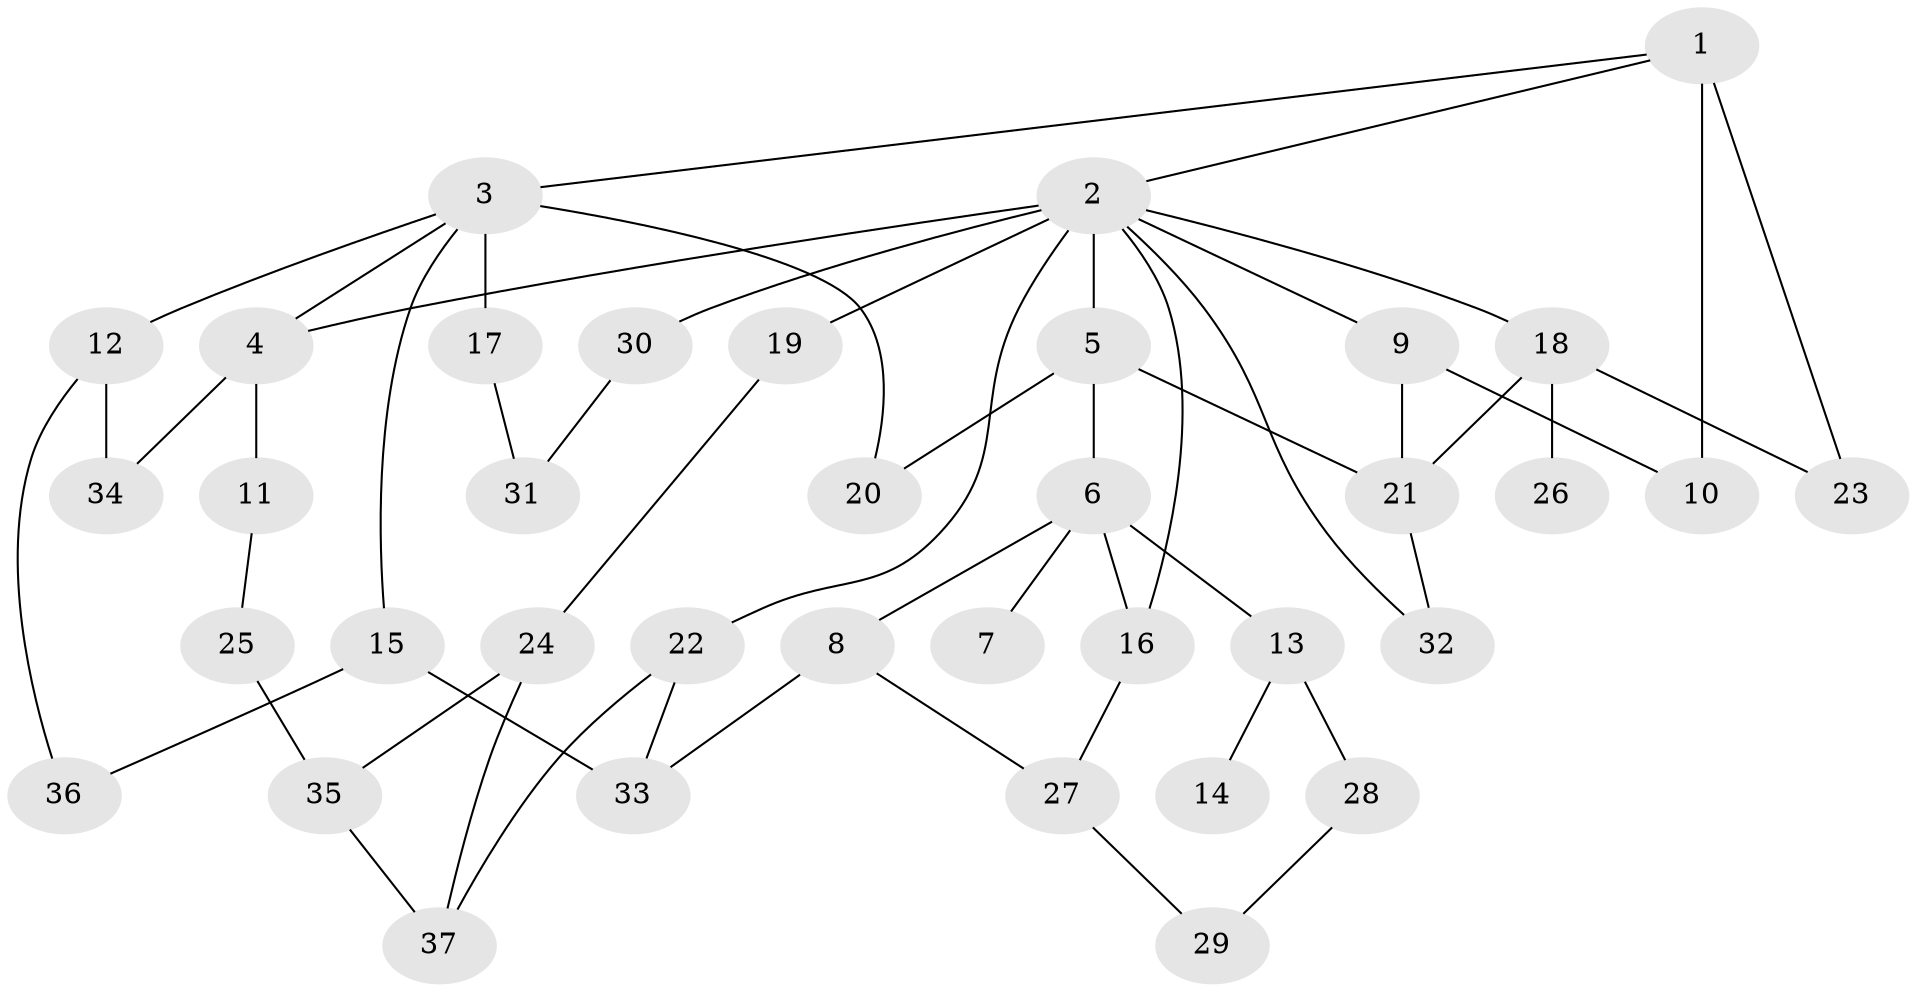 // original degree distribution, {4: 0.12222222222222222, 7: 0.022222222222222223, 8: 0.011111111111111112, 3: 0.23333333333333334, 6: 0.022222222222222223, 2: 0.28888888888888886, 1: 0.2777777777777778, 5: 0.022222222222222223}
// Generated by graph-tools (version 1.1) at 2025/48/03/04/25 22:48:58]
// undirected, 37 vertices, 54 edges
graph export_dot {
  node [color=gray90,style=filled];
  1;
  2;
  3;
  4;
  5;
  6;
  7;
  8;
  9;
  10;
  11;
  12;
  13;
  14;
  15;
  16;
  17;
  18;
  19;
  20;
  21;
  22;
  23;
  24;
  25;
  26;
  27;
  28;
  29;
  30;
  31;
  32;
  33;
  34;
  35;
  36;
  37;
  1 -- 2 [weight=1.0];
  1 -- 3 [weight=1.0];
  1 -- 10 [weight=2.0];
  1 -- 23 [weight=1.0];
  2 -- 4 [weight=3.0];
  2 -- 5 [weight=1.0];
  2 -- 9 [weight=2.0];
  2 -- 16 [weight=1.0];
  2 -- 18 [weight=1.0];
  2 -- 19 [weight=1.0];
  2 -- 22 [weight=1.0];
  2 -- 30 [weight=1.0];
  2 -- 32 [weight=1.0];
  3 -- 4 [weight=1.0];
  3 -- 12 [weight=1.0];
  3 -- 15 [weight=1.0];
  3 -- 17 [weight=1.0];
  3 -- 20 [weight=2.0];
  4 -- 11 [weight=1.0];
  4 -- 34 [weight=1.0];
  5 -- 6 [weight=1.0];
  5 -- 20 [weight=2.0];
  5 -- 21 [weight=1.0];
  6 -- 7 [weight=1.0];
  6 -- 8 [weight=1.0];
  6 -- 13 [weight=1.0];
  6 -- 16 [weight=1.0];
  8 -- 27 [weight=1.0];
  8 -- 33 [weight=1.0];
  9 -- 10 [weight=2.0];
  9 -- 21 [weight=1.0];
  11 -- 25 [weight=1.0];
  12 -- 34 [weight=1.0];
  12 -- 36 [weight=1.0];
  13 -- 14 [weight=1.0];
  13 -- 28 [weight=1.0];
  15 -- 33 [weight=4.0];
  15 -- 36 [weight=1.0];
  16 -- 27 [weight=1.0];
  17 -- 31 [weight=1.0];
  18 -- 21 [weight=1.0];
  18 -- 23 [weight=1.0];
  18 -- 26 [weight=1.0];
  19 -- 24 [weight=1.0];
  21 -- 32 [weight=1.0];
  22 -- 33 [weight=1.0];
  22 -- 37 [weight=1.0];
  24 -- 35 [weight=1.0];
  24 -- 37 [weight=1.0];
  25 -- 35 [weight=1.0];
  27 -- 29 [weight=1.0];
  28 -- 29 [weight=1.0];
  30 -- 31 [weight=1.0];
  35 -- 37 [weight=1.0];
}
